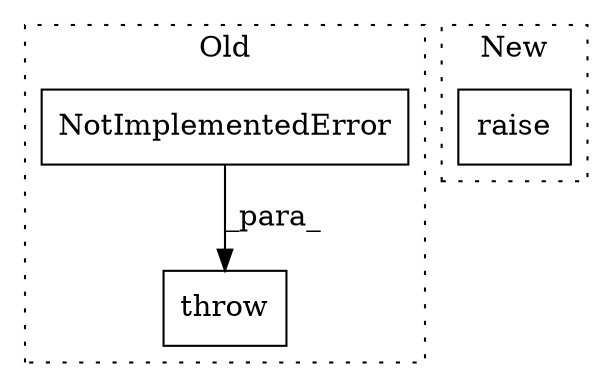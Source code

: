digraph G {
subgraph cluster0 {
1 [label="NotImplementedError" a="32" s="8259,8317" l="20,1" shape="box"];
3 [label="throw" a="53" s="8253" l="6" shape="box"];
label = "Old";
style="dotted";
}
subgraph cluster1 {
2 [label="raise" a="32" s="9033,9058" l="6,1" shape="box"];
label = "New";
style="dotted";
}
1 -> 3 [label="_para_"];
}